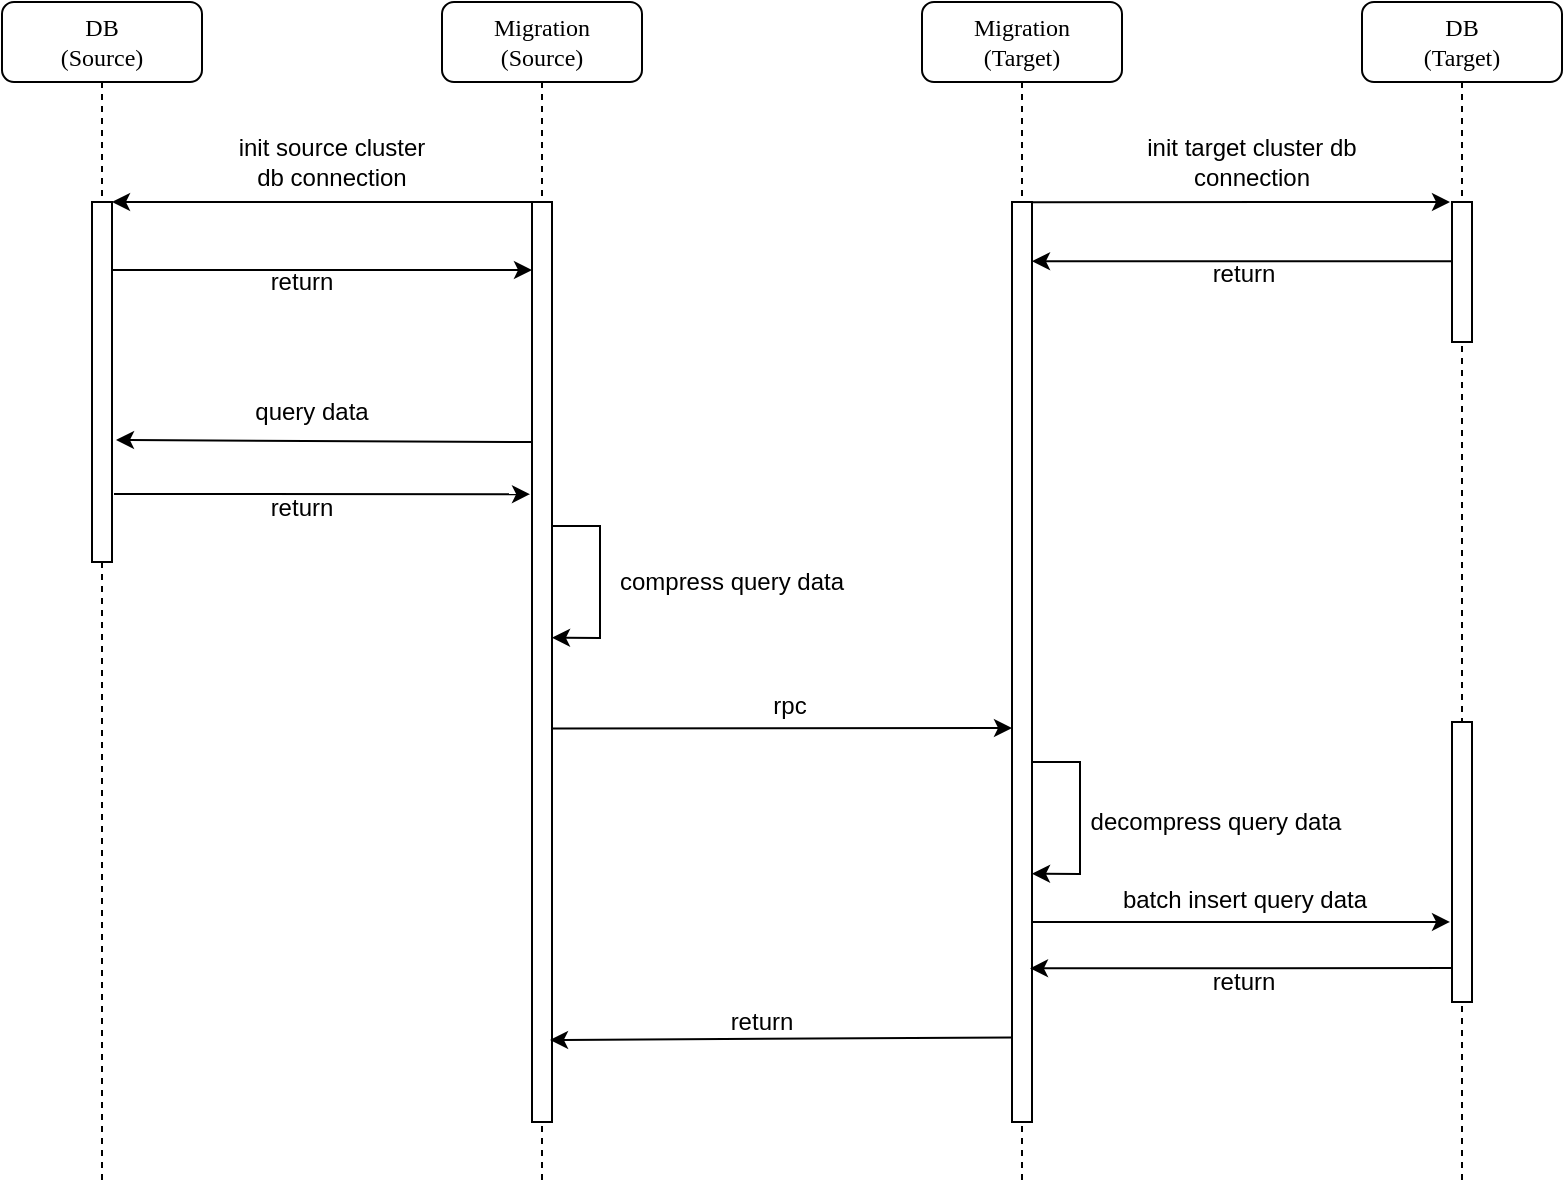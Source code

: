 <mxfile version="20.2.0" type="github" pages="2">
  <diagram name="Page-1" id="13e1069c-82ec-6db2-03f1-153e76fe0fe0">
    <mxGraphModel dx="1977" dy="589" grid="1" gridSize="10" guides="1" tooltips="1" connect="1" arrows="1" fold="1" page="1" pageScale="1" pageWidth="1100" pageHeight="850" background="none" math="0" shadow="0">
      <root>
        <mxCell id="0" />
        <mxCell id="1" parent="0" />
        <mxCell id="7baba1c4bc27f4b0-2" value="Migration&lt;br&gt;(Target)" style="shape=umlLifeline;perimeter=lifelinePerimeter;whiteSpace=wrap;html=1;container=1;collapsible=0;recursiveResize=0;outlineConnect=0;rounded=1;shadow=0;comic=0;labelBackgroundColor=none;strokeWidth=1;fontFamily=Verdana;fontSize=12;align=center;fillColor=default;strokeColor=default;fontColor=default;" parent="1" vertex="1">
          <mxGeometry x="340" y="80" width="100" height="590" as="geometry" />
        </mxCell>
        <mxCell id="7baba1c4bc27f4b0-10" value="" style="html=1;points=[];perimeter=orthogonalPerimeter;rounded=0;shadow=0;comic=0;labelBackgroundColor=none;strokeWidth=1;fontFamily=Verdana;fontSize=12;align=center;fillColor=default;strokeColor=default;fontColor=default;" parent="7baba1c4bc27f4b0-2" vertex="1">
          <mxGeometry x="45" y="100" width="10" height="460" as="geometry" />
        </mxCell>
        <mxCell id="7baba1c4bc27f4b0-3" value="DB&lt;br&gt;(Source)" style="shape=umlLifeline;perimeter=lifelinePerimeter;whiteSpace=wrap;html=1;container=1;collapsible=0;recursiveResize=0;outlineConnect=0;rounded=1;shadow=0;comic=0;labelBackgroundColor=none;strokeWidth=1;fontFamily=Verdana;fontSize=12;align=center;fillColor=default;strokeColor=default;fontColor=default;" parent="1" vertex="1">
          <mxGeometry x="-120" y="80" width="100" height="590" as="geometry" />
        </mxCell>
        <mxCell id="7baba1c4bc27f4b0-13" value="" style="html=1;points=[];perimeter=orthogonalPerimeter;rounded=0;shadow=0;comic=0;labelBackgroundColor=none;strokeWidth=1;fontFamily=Verdana;fontSize=12;align=center;" parent="7baba1c4bc27f4b0-3" vertex="1">
          <mxGeometry x="45" y="100" width="10" height="180" as="geometry" />
        </mxCell>
        <mxCell id="7baba1c4bc27f4b0-4" value="DB&lt;br&gt;(Target)" style="shape=umlLifeline;perimeter=lifelinePerimeter;whiteSpace=wrap;html=1;container=1;collapsible=0;recursiveResize=0;outlineConnect=0;rounded=1;shadow=0;comic=0;labelBackgroundColor=none;strokeWidth=1;fontFamily=Verdana;fontSize=12;align=center;fillColor=default;strokeColor=default;fontColor=default;" parent="1" vertex="1">
          <mxGeometry x="560" y="80" width="100" height="590" as="geometry" />
        </mxCell>
        <mxCell id="7baba1c4bc27f4b0-8" value="Migration&lt;br&gt;(Source)" style="shape=umlLifeline;perimeter=lifelinePerimeter;whiteSpace=wrap;html=1;container=1;collapsible=0;recursiveResize=0;outlineConnect=0;rounded=1;shadow=0;comic=0;labelBackgroundColor=none;strokeWidth=1;fontFamily=Verdana;fontSize=12;align=center;fillColor=default;strokeColor=default;fontColor=default;" parent="1" vertex="1">
          <mxGeometry x="100" y="80" width="100" height="590" as="geometry" />
        </mxCell>
        <mxCell id="7baba1c4bc27f4b0-9" value="" style="html=1;points=[];perimeter=orthogonalPerimeter;rounded=0;shadow=0;comic=0;labelBackgroundColor=none;strokeWidth=1;fontFamily=Verdana;fontSize=12;align=center;fillColor=default;strokeColor=default;fontColor=default;" parent="7baba1c4bc27f4b0-8" vertex="1">
          <mxGeometry x="45" y="100" width="10" height="460" as="geometry" />
        </mxCell>
        <mxCell id="7baba1c4bc27f4b0-16" value="" style="html=1;points=[];perimeter=orthogonalPerimeter;rounded=0;shadow=0;comic=0;labelBackgroundColor=none;strokeWidth=1;fontFamily=Verdana;fontSize=12;align=center;" parent="1" vertex="1">
          <mxGeometry x="605" y="180" width="10" height="70" as="geometry" />
        </mxCell>
        <mxCell id="7baba1c4bc27f4b0-22" value="" style="html=1;points=[];perimeter=orthogonalPerimeter;rounded=0;shadow=0;comic=0;labelBackgroundColor=none;strokeWidth=1;fontFamily=Verdana;fontSize=12;align=center;" parent="1" vertex="1">
          <mxGeometry x="605" y="440" width="10" height="140" as="geometry" />
        </mxCell>
        <mxCell id="ktMZoi3uPWG08Svy4-ye-6" value="init source cluster db connection" style="text;html=1;strokeColor=none;fillColor=none;align=center;verticalAlign=middle;whiteSpace=wrap;rounded=0;" parent="1" vertex="1">
          <mxGeometry x="-10" y="150" width="110" height="20" as="geometry" />
        </mxCell>
        <mxCell id="ktMZoi3uPWG08Svy4-ye-7" value="" style="endArrow=classic;html=1;exitX=0.5;exitY=0;exitDx=0;exitDy=0;exitPerimeter=0;" parent="1" source="7baba1c4bc27f4b0-9" edge="1">
          <mxGeometry width="50" height="50" relative="1" as="geometry">
            <mxPoint x="142" y="181" as="sourcePoint" />
            <mxPoint x="-65" y="180" as="targetPoint" />
          </mxGeometry>
        </mxCell>
        <mxCell id="ktMZoi3uPWG08Svy4-ye-8" value="" style="endArrow=classic;html=1;" parent="1" source="7baba1c4bc27f4b0-13" edge="1">
          <mxGeometry width="50" height="50" relative="1" as="geometry">
            <mxPoint x="-240" y="300" as="sourcePoint" />
            <mxPoint x="145" y="214" as="targetPoint" />
          </mxGeometry>
        </mxCell>
        <mxCell id="ktMZoi3uPWG08Svy4-ye-9" value="" style="endArrow=classic;html=1;exitX=1;exitY=0.009;exitDx=0;exitDy=0;exitPerimeter=0;entryX=-0.1;entryY=0;entryDx=0;entryDy=0;entryPerimeter=0;" parent="1" target="7baba1c4bc27f4b0-16" edge="1">
          <mxGeometry width="50" height="50" relative="1" as="geometry">
            <mxPoint x="395" y="180.07" as="sourcePoint" />
            <mxPoint x="600" y="180" as="targetPoint" />
          </mxGeometry>
        </mxCell>
        <mxCell id="ktMZoi3uPWG08Svy4-ye-10" value="init target cluster db connection" style="text;html=1;strokeColor=none;fillColor=none;align=center;verticalAlign=middle;whiteSpace=wrap;rounded=0;" parent="1" vertex="1">
          <mxGeometry x="450" y="150" width="110" height="20" as="geometry" />
        </mxCell>
        <mxCell id="ktMZoi3uPWG08Svy4-ye-11" value="" style="endArrow=classic;html=1;exitX=0;exitY=0.123;exitDx=0;exitDy=0;exitPerimeter=0;" parent="1" edge="1">
          <mxGeometry width="50" height="50" relative="1" as="geometry">
            <mxPoint x="605" y="209.61" as="sourcePoint" />
            <mxPoint x="395" y="209.61" as="targetPoint" />
          </mxGeometry>
        </mxCell>
        <mxCell id="ktMZoi3uPWG08Svy4-ye-13" value="return" style="text;html=1;strokeColor=none;fillColor=none;align=center;verticalAlign=middle;whiteSpace=wrap;rounded=0;" parent="1" vertex="1">
          <mxGeometry x="10" y="210" width="40" height="20" as="geometry" />
        </mxCell>
        <mxCell id="ktMZoi3uPWG08Svy4-ye-14" value="return" style="text;html=1;strokeColor=none;fillColor=none;align=center;verticalAlign=middle;whiteSpace=wrap;rounded=0;" parent="1" vertex="1">
          <mxGeometry x="481" y="206" width="40" height="20" as="geometry" />
        </mxCell>
        <mxCell id="ktMZoi3uPWG08Svy4-ye-15" value="" style="endArrow=classic;html=1;" parent="1" edge="1">
          <mxGeometry width="50" height="50" relative="1" as="geometry">
            <mxPoint x="145" y="300" as="sourcePoint" />
            <mxPoint x="-63" y="299" as="targetPoint" />
          </mxGeometry>
        </mxCell>
        <mxCell id="ktMZoi3uPWG08Svy4-ye-17" value="query data" style="text;html=1;strokeColor=none;fillColor=none;align=center;verticalAlign=middle;whiteSpace=wrap;rounded=0;" parent="1" vertex="1">
          <mxGeometry y="275" width="70" height="20" as="geometry" />
        </mxCell>
        <mxCell id="ktMZoi3uPWG08Svy4-ye-19" value="" style="endArrow=classic;html=1;entryX=0;entryY=0.332;entryDx=0;entryDy=0;entryPerimeter=0;" parent="1" edge="1">
          <mxGeometry width="50" height="50" relative="1" as="geometry">
            <mxPoint x="-64" y="326" as="sourcePoint" />
            <mxPoint x="144" y="326.08" as="targetPoint" />
          </mxGeometry>
        </mxCell>
        <mxCell id="ktMZoi3uPWG08Svy4-ye-22" value="return" style="text;html=1;strokeColor=none;fillColor=none;align=center;verticalAlign=middle;whiteSpace=wrap;rounded=0;" parent="1" vertex="1">
          <mxGeometry x="10" y="323" width="40" height="20" as="geometry" />
        </mxCell>
        <mxCell id="ktMZoi3uPWG08Svy4-ye-24" value="compress query data" style="text;html=1;strokeColor=none;fillColor=none;align=center;verticalAlign=middle;whiteSpace=wrap;rounded=0;" parent="1" vertex="1">
          <mxGeometry x="180" y="360" width="130" height="20" as="geometry" />
        </mxCell>
        <mxCell id="ktMZoi3uPWG08Svy4-ye-26" value="" style="endArrow=classic;html=1;exitX=0.9;exitY=0.63;exitDx=0;exitDy=0;exitPerimeter=0;" parent="1" edge="1">
          <mxGeometry width="50" height="50" relative="1" as="geometry">
            <mxPoint x="155" y="443.2" as="sourcePoint" />
            <mxPoint x="385" y="443" as="targetPoint" />
          </mxGeometry>
        </mxCell>
        <mxCell id="ktMZoi3uPWG08Svy4-ye-27" value="rpc" style="text;html=1;strokeColor=none;fillColor=none;align=center;verticalAlign=middle;whiteSpace=wrap;rounded=0;" parent="1" vertex="1">
          <mxGeometry x="234" y="422" width="80" height="20" as="geometry" />
        </mxCell>
        <mxCell id="ktMZoi3uPWG08Svy4-ye-28" value="" style="endArrow=classic;html=1;exitX=1.1;exitY=0.375;exitDx=0;exitDy=0;exitPerimeter=0;entryX=1.1;entryY=0.502;entryDx=0;entryDy=0;entryPerimeter=0;rounded=0;" parent="1" edge="1">
          <mxGeometry width="50" height="50" relative="1" as="geometry">
            <mxPoint x="395" y="460" as="sourcePoint" />
            <mxPoint x="395" y="515.88" as="targetPoint" />
            <Array as="points">
              <mxPoint x="419" y="460" />
              <mxPoint x="419" y="516" />
            </Array>
          </mxGeometry>
        </mxCell>
        <mxCell id="ktMZoi3uPWG08Svy4-ye-29" value="decompress query data" style="text;html=1;strokeColor=none;fillColor=none;align=center;verticalAlign=middle;whiteSpace=wrap;rounded=0;" parent="1" vertex="1">
          <mxGeometry x="422" y="480" width="130" height="20" as="geometry" />
        </mxCell>
        <mxCell id="ktMZoi3uPWG08Svy4-ye-30" value="" style="endArrow=classic;html=1;entryX=-0.1;entryY=0.714;entryDx=0;entryDy=0;entryPerimeter=0;" parent="1" target="7baba1c4bc27f4b0-22" edge="1">
          <mxGeometry width="50" height="50" relative="1" as="geometry">
            <mxPoint x="395" y="540" as="sourcePoint" />
            <mxPoint x="586" y="540" as="targetPoint" />
          </mxGeometry>
        </mxCell>
        <mxCell id="ktMZoi3uPWG08Svy4-ye-32" value="batch insert query data" style="text;html=1;strokeColor=none;fillColor=none;align=center;verticalAlign=middle;whiteSpace=wrap;rounded=0;" parent="1" vertex="1">
          <mxGeometry x="435" y="519" width="133" height="20" as="geometry" />
        </mxCell>
        <mxCell id="ktMZoi3uPWG08Svy4-ye-34" value="" style="endArrow=classic;html=1;exitX=0;exitY=0.879;exitDx=0;exitDy=0;exitPerimeter=0;entryX=0.9;entryY=0.833;entryDx=0;entryDy=0;entryPerimeter=0;strokeColor=default;labelBackgroundColor=default;fontColor=default;" parent="1" source="7baba1c4bc27f4b0-22" target="7baba1c4bc27f4b0-10" edge="1">
          <mxGeometry width="50" height="50" relative="1" as="geometry">
            <mxPoint x="290" y="660" as="sourcePoint" />
            <mxPoint x="340" y="610" as="targetPoint" />
          </mxGeometry>
        </mxCell>
        <mxCell id="ktMZoi3uPWG08Svy4-ye-36" value="return" style="text;html=1;strokeColor=none;fillColor=none;align=center;verticalAlign=middle;whiteSpace=wrap;rounded=0;" parent="1" vertex="1">
          <mxGeometry x="481" y="560" width="40" height="20" as="geometry" />
        </mxCell>
        <mxCell id="ktMZoi3uPWG08Svy4-ye-39" value="" style="endArrow=classic;html=1;exitX=1.1;exitY=0.375;exitDx=0;exitDy=0;exitPerimeter=0;entryX=1.1;entryY=0.502;entryDx=0;entryDy=0;entryPerimeter=0;rounded=0;" parent="1" edge="1">
          <mxGeometry width="50" height="50" relative="1" as="geometry">
            <mxPoint x="155" y="342" as="sourcePoint" />
            <mxPoint x="155" y="397.88" as="targetPoint" />
            <Array as="points">
              <mxPoint x="179" y="342" />
              <mxPoint x="179" y="398" />
            </Array>
          </mxGeometry>
        </mxCell>
        <mxCell id="ktMZoi3uPWG08Svy4-ye-41" value="" style="endArrow=classic;html=1;exitX=0;exitY=0.909;exitDx=0;exitDy=0;exitPerimeter=0;strokeColor=default;labelBackgroundColor=default;fontColor=default;" parent="1" edge="1">
          <mxGeometry width="50" height="50" relative="1" as="geometry">
            <mxPoint x="385" y="597.77" as="sourcePoint" />
            <mxPoint x="154" y="599" as="targetPoint" />
          </mxGeometry>
        </mxCell>
        <mxCell id="ktMZoi3uPWG08Svy4-ye-43" value="return" style="text;html=1;strokeColor=none;fillColor=none;align=center;verticalAlign=middle;whiteSpace=wrap;rounded=0;fontColor=default;" parent="1" vertex="1">
          <mxGeometry x="240" y="580" width="40" height="20" as="geometry" />
        </mxCell>
      </root>
    </mxGraphModel>
  </diagram>
  <diagram id="UqLj33Hrvt1_xcBYi4uy" name="Page-2">
    <mxGraphModel dx="1727" dy="589" grid="1" gridSize="10" guides="1" tooltips="1" connect="1" arrows="1" fold="1" page="1" pageScale="1" pageWidth="850" pageHeight="1100" math="0" shadow="0">
      <root>
        <mxCell id="wAFJx_474ewMECmr-_56-0" />
        <mxCell id="wAFJx_474ewMECmr-_56-1" parent="wAFJx_474ewMECmr-_56-0" />
        <mxCell id="27c23fEW5IAqKeH0fnpt-2" value="DB&lt;br&gt;(Source)" style="shape=umlLifeline;perimeter=lifelinePerimeter;whiteSpace=wrap;html=1;container=1;collapsible=0;recursiveResize=0;outlineConnect=0;rounded=1;shadow=0;comic=0;labelBackgroundColor=none;strokeWidth=1;fontFamily=Verdana;fontSize=12;align=center;fillColor=default;strokeColor=default;fontColor=default;" parent="wAFJx_474ewMECmr-_56-1" vertex="1">
          <mxGeometry x="-120" y="80" width="100" height="420" as="geometry" />
        </mxCell>
        <mxCell id="27c23fEW5IAqKeH0fnpt-3" value="" style="html=1;points=[];perimeter=orthogonalPerimeter;rounded=0;shadow=0;comic=0;labelBackgroundColor=none;strokeWidth=1;fontFamily=Verdana;fontSize=12;align=center;" parent="27c23fEW5IAqKeH0fnpt-2" vertex="1">
          <mxGeometry x="45" y="100" width="10" height="180" as="geometry" />
        </mxCell>
        <mxCell id="27c23fEW5IAqKeH0fnpt-4" value="DB&lt;br&gt;(Target)" style="shape=umlLifeline;perimeter=lifelinePerimeter;whiteSpace=wrap;html=1;container=1;collapsible=0;recursiveResize=0;outlineConnect=0;rounded=1;shadow=0;comic=0;labelBackgroundColor=none;strokeWidth=1;fontFamily=Verdana;fontSize=12;align=center;fillColor=default;strokeColor=default;fontColor=default;" parent="wAFJx_474ewMECmr-_56-1" vertex="1">
          <mxGeometry x="313" y="80" width="100" height="420" as="geometry" />
        </mxCell>
        <mxCell id="27c23fEW5IAqKeH0fnpt-7" value="" style="html=1;points=[];perimeter=orthogonalPerimeter;rounded=0;shadow=0;comic=0;labelBackgroundColor=none;strokeWidth=1;fontFamily=Verdana;fontSize=12;align=center;fillColor=default;strokeColor=default;fontColor=default;" parent="27c23fEW5IAqKeH0fnpt-4" vertex="1">
          <mxGeometry x="45" y="160" width="10" height="70" as="geometry" />
        </mxCell>
        <mxCell id="27c23fEW5IAqKeH0fnpt-8" value="" style="html=1;points=[];perimeter=orthogonalPerimeter;rounded=0;shadow=0;comic=0;labelBackgroundColor=none;strokeWidth=1;fontFamily=Verdana;fontSize=12;align=center;fillColor=default;strokeColor=default;fontColor=default;" parent="27c23fEW5IAqKeH0fnpt-4" vertex="1">
          <mxGeometry x="45" y="290" width="10" height="100" as="geometry" />
        </mxCell>
        <mxCell id="27c23fEW5IAqKeH0fnpt-5" value="Migration&lt;br&gt;(Source)" style="shape=umlLifeline;perimeter=lifelinePerimeter;whiteSpace=wrap;html=1;container=1;collapsible=0;recursiveResize=0;outlineConnect=0;rounded=1;shadow=0;comic=0;labelBackgroundColor=none;strokeWidth=1;fontFamily=Verdana;fontSize=12;align=center;fillColor=default;strokeColor=default;fontColor=default;" parent="wAFJx_474ewMECmr-_56-1" vertex="1">
          <mxGeometry x="100" y="80" width="100" height="420" as="geometry" />
        </mxCell>
        <mxCell id="27c23fEW5IAqKeH0fnpt-6" value="" style="html=1;points=[];perimeter=orthogonalPerimeter;rounded=0;shadow=0;comic=0;labelBackgroundColor=none;strokeWidth=1;fontFamily=Verdana;fontSize=12;align=center;fillColor=default;strokeColor=default;fontColor=default;" parent="27c23fEW5IAqKeH0fnpt-5" vertex="1">
          <mxGeometry x="45" y="100" width="10" height="290" as="geometry" />
        </mxCell>
        <mxCell id="27c23fEW5IAqKeH0fnpt-9" value="init source cluster db connection" style="text;html=1;strokeColor=none;fillColor=none;align=center;verticalAlign=middle;whiteSpace=wrap;rounded=0;fontColor=default;" parent="wAFJx_474ewMECmr-_56-1" vertex="1">
          <mxGeometry x="-10" y="150" width="110" height="20" as="geometry" />
        </mxCell>
        <mxCell id="27c23fEW5IAqKeH0fnpt-10" value="" style="endArrow=classic;html=1;exitX=0.5;exitY=0;exitDx=0;exitDy=0;exitPerimeter=0;" parent="wAFJx_474ewMECmr-_56-1" source="27c23fEW5IAqKeH0fnpt-6" edge="1">
          <mxGeometry width="50" height="50" relative="1" as="geometry">
            <mxPoint x="142" y="181" as="sourcePoint" />
            <mxPoint x="-65" y="180" as="targetPoint" />
          </mxGeometry>
        </mxCell>
        <mxCell id="27c23fEW5IAqKeH0fnpt-11" value="" style="endArrow=classic;html=1;" parent="wAFJx_474ewMECmr-_56-1" source="27c23fEW5IAqKeH0fnpt-3" edge="1">
          <mxGeometry width="50" height="50" relative="1" as="geometry">
            <mxPoint x="-240" y="300" as="sourcePoint" />
            <mxPoint x="145" y="214" as="targetPoint" />
          </mxGeometry>
        </mxCell>
        <mxCell id="27c23fEW5IAqKeH0fnpt-15" value="return" style="text;html=1;strokeColor=none;fillColor=none;align=center;verticalAlign=middle;whiteSpace=wrap;rounded=0;fontColor=default;" parent="wAFJx_474ewMECmr-_56-1" vertex="1">
          <mxGeometry x="10" y="210" width="40" height="20" as="geometry" />
        </mxCell>
        <mxCell id="27c23fEW5IAqKeH0fnpt-17" value="" style="endArrow=classic;html=1;fontColor=default;" parent="wAFJx_474ewMECmr-_56-1" edge="1">
          <mxGeometry width="50" height="50" relative="1" as="geometry">
            <mxPoint x="145" y="317" as="sourcePoint" />
            <mxPoint x="-63" y="316" as="targetPoint" />
          </mxGeometry>
        </mxCell>
        <mxCell id="27c23fEW5IAqKeH0fnpt-18" value="query data" style="text;html=1;strokeColor=none;fillColor=none;align=center;verticalAlign=middle;whiteSpace=wrap;rounded=0;fontColor=default;" parent="wAFJx_474ewMECmr-_56-1" vertex="1">
          <mxGeometry y="292" width="70" height="20" as="geometry" />
        </mxCell>
        <mxCell id="27c23fEW5IAqKeH0fnpt-19" value="" style="endArrow=classic;html=1;entryX=0;entryY=0.332;entryDx=0;entryDy=0;entryPerimeter=0;fontColor=default;" parent="wAFJx_474ewMECmr-_56-1" edge="1">
          <mxGeometry width="50" height="50" relative="1" as="geometry">
            <mxPoint x="-64" y="343" as="sourcePoint" />
            <mxPoint x="144" y="343.08" as="targetPoint" />
          </mxGeometry>
        </mxCell>
        <mxCell id="27c23fEW5IAqKeH0fnpt-20" value="return" style="text;html=1;strokeColor=none;fillColor=none;align=center;verticalAlign=middle;whiteSpace=wrap;rounded=0;fontColor=default;" parent="wAFJx_474ewMECmr-_56-1" vertex="1">
          <mxGeometry x="10" y="340" width="40" height="20" as="geometry" />
        </mxCell>
        <mxCell id="27c23fEW5IAqKeH0fnpt-33" value="" style="endArrow=classic;html=1;rounded=0;labelBackgroundColor=default;fontColor=default;strokeColor=default;fillColor=default;entryX=-0.2;entryY=0.157;entryDx=0;entryDy=0;entryPerimeter=0;" parent="wAFJx_474ewMECmr-_56-1" target="27c23fEW5IAqKeH0fnpt-7" edge="1">
          <mxGeometry width="50" height="50" relative="1" as="geometry">
            <mxPoint x="155" y="251" as="sourcePoint" />
            <mxPoint x="351" y="250.98" as="targetPoint" />
          </mxGeometry>
        </mxCell>
        <mxCell id="27c23fEW5IAqKeH0fnpt-34" value="" style="endArrow=classic;html=1;rounded=0;labelBackgroundColor=default;fontColor=default;strokeColor=default;fillColor=default;exitX=-0.2;exitY=0.571;exitDx=0;exitDy=0;exitPerimeter=0;entryX=1.1;entryY=0.345;entryDx=0;entryDy=0;entryPerimeter=0;" parent="wAFJx_474ewMECmr-_56-1" source="27c23fEW5IAqKeH0fnpt-7" target="27c23fEW5IAqKeH0fnpt-6" edge="1">
          <mxGeometry width="50" height="50" relative="1" as="geometry">
            <mxPoint x="250" y="380" as="sourcePoint" />
            <mxPoint x="300" y="330" as="targetPoint" />
          </mxGeometry>
        </mxCell>
        <mxCell id="27c23fEW5IAqKeH0fnpt-35" value="init target cluster db connection" style="text;html=1;strokeColor=none;fillColor=none;align=center;verticalAlign=middle;whiteSpace=wrap;rounded=0;fontColor=default;" parent="wAFJx_474ewMECmr-_56-1" vertex="1">
          <mxGeometry x="200" y="220" width="110" height="20" as="geometry" />
        </mxCell>
        <mxCell id="27c23fEW5IAqKeH0fnpt-36" value="return" style="text;html=1;strokeColor=none;fillColor=none;align=center;verticalAlign=middle;whiteSpace=wrap;rounded=0;fontColor=default;" parent="wAFJx_474ewMECmr-_56-1" vertex="1">
          <mxGeometry x="235" y="276" width="40" height="20" as="geometry" />
        </mxCell>
        <mxCell id="27c23fEW5IAqKeH0fnpt-37" value="" style="endArrow=classic;html=1;rounded=0;labelBackgroundColor=default;fontColor=default;strokeColor=default;fillColor=default;entryX=-0.3;entryY=0.071;entryDx=0;entryDy=0;entryPerimeter=0;" parent="wAFJx_474ewMECmr-_56-1" target="27c23fEW5IAqKeH0fnpt-8" edge="1">
          <mxGeometry width="50" height="50" relative="1" as="geometry">
            <mxPoint x="160" y="377" as="sourcePoint" />
            <mxPoint x="270" y="410" as="targetPoint" />
          </mxGeometry>
        </mxCell>
        <mxCell id="27c23fEW5IAqKeH0fnpt-38" value="batch insert" style="text;html=1;strokeColor=none;fillColor=none;align=center;verticalAlign=middle;whiteSpace=wrap;rounded=0;fontColor=default;" parent="wAFJx_474ewMECmr-_56-1" vertex="1">
          <mxGeometry x="220" y="356" width="70" height="20" as="geometry" />
        </mxCell>
        <mxCell id="27c23fEW5IAqKeH0fnpt-39" value="" style="endArrow=classic;html=1;rounded=0;labelBackgroundColor=default;fontColor=default;strokeColor=default;fillColor=default;exitX=-0.2;exitY=0.42;exitDx=0;exitDy=0;exitPerimeter=0;entryX=1.2;entryY=0.8;entryDx=0;entryDy=0;entryPerimeter=0;" parent="wAFJx_474ewMECmr-_56-1" edge="1">
          <mxGeometry width="50" height="50" relative="1" as="geometry">
            <mxPoint x="356" y="407" as="sourcePoint" />
            <mxPoint x="157" y="407" as="targetPoint" />
          </mxGeometry>
        </mxCell>
        <mxCell id="27c23fEW5IAqKeH0fnpt-40" value="return" style="text;html=1;strokeColor=none;fillColor=none;align=center;verticalAlign=middle;whiteSpace=wrap;rounded=0;fontColor=default;" parent="wAFJx_474ewMECmr-_56-1" vertex="1">
          <mxGeometry x="231" y="405" width="40" height="20" as="geometry" />
        </mxCell>
      </root>
    </mxGraphModel>
  </diagram>
</mxfile>
